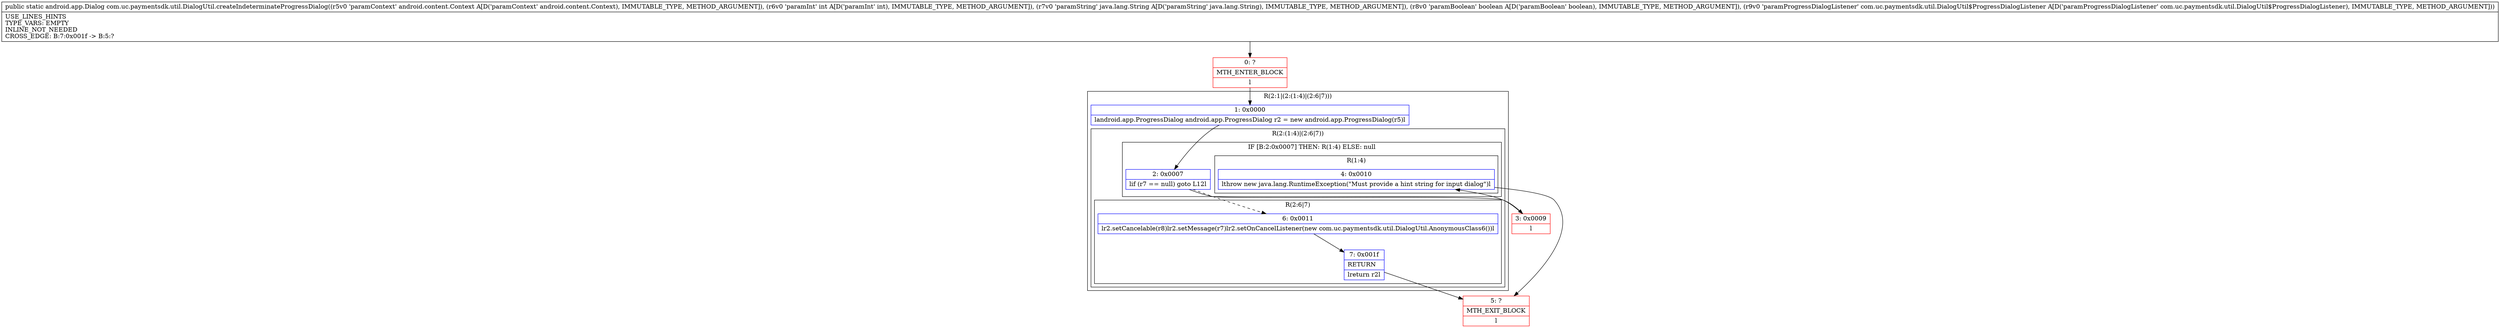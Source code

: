 digraph "CFG forcom.uc.paymentsdk.util.DialogUtil.createIndeterminateProgressDialog(Landroid\/content\/Context;ILjava\/lang\/String;ZLcom\/uc\/paymentsdk\/util\/DialogUtil$ProgressDialogListener;)Landroid\/app\/Dialog;" {
subgraph cluster_Region_951620817 {
label = "R(2:1|(2:(1:4)|(2:6|7)))";
node [shape=record,color=blue];
Node_1 [shape=record,label="{1\:\ 0x0000|landroid.app.ProgressDialog android.app.ProgressDialog r2 = new android.app.ProgressDialog(r5)l}"];
subgraph cluster_Region_408427862 {
label = "R(2:(1:4)|(2:6|7))";
node [shape=record,color=blue];
subgraph cluster_IfRegion_584546052 {
label = "IF [B:2:0x0007] THEN: R(1:4) ELSE: null";
node [shape=record,color=blue];
Node_2 [shape=record,label="{2\:\ 0x0007|lif (r7 == null) goto L12l}"];
subgraph cluster_Region_2142799788 {
label = "R(1:4)";
node [shape=record,color=blue];
Node_4 [shape=record,label="{4\:\ 0x0010|lthrow new java.lang.RuntimeException(\"Must provide a hint string for input dialog\")l}"];
}
}
subgraph cluster_Region_935288960 {
label = "R(2:6|7)";
node [shape=record,color=blue];
Node_6 [shape=record,label="{6\:\ 0x0011|lr2.setCancelable(r8)lr2.setMessage(r7)lr2.setOnCancelListener(new com.uc.paymentsdk.util.DialogUtil.AnonymousClass6())l}"];
Node_7 [shape=record,label="{7\:\ 0x001f|RETURN\l|lreturn r2l}"];
}
}
}
Node_0 [shape=record,color=red,label="{0\:\ ?|MTH_ENTER_BLOCK\l|l}"];
Node_3 [shape=record,color=red,label="{3\:\ 0x0009|l}"];
Node_5 [shape=record,color=red,label="{5\:\ ?|MTH_EXIT_BLOCK\l|l}"];
MethodNode[shape=record,label="{public static android.app.Dialog com.uc.paymentsdk.util.DialogUtil.createIndeterminateProgressDialog((r5v0 'paramContext' android.content.Context A[D('paramContext' android.content.Context), IMMUTABLE_TYPE, METHOD_ARGUMENT]), (r6v0 'paramInt' int A[D('paramInt' int), IMMUTABLE_TYPE, METHOD_ARGUMENT]), (r7v0 'paramString' java.lang.String A[D('paramString' java.lang.String), IMMUTABLE_TYPE, METHOD_ARGUMENT]), (r8v0 'paramBoolean' boolean A[D('paramBoolean' boolean), IMMUTABLE_TYPE, METHOD_ARGUMENT]), (r9v0 'paramProgressDialogListener' com.uc.paymentsdk.util.DialogUtil$ProgressDialogListener A[D('paramProgressDialogListener' com.uc.paymentsdk.util.DialogUtil$ProgressDialogListener), IMMUTABLE_TYPE, METHOD_ARGUMENT]))  | USE_LINES_HINTS\lTYPE_VARS: EMPTY\lINLINE_NOT_NEEDED\lCROSS_EDGE: B:7:0x001f \-\> B:5:?\l}"];
MethodNode -> Node_0;
Node_1 -> Node_2;
Node_2 -> Node_3;
Node_2 -> Node_6[style=dashed];
Node_4 -> Node_5;
Node_6 -> Node_7;
Node_7 -> Node_5;
Node_0 -> Node_1;
Node_3 -> Node_4;
}

